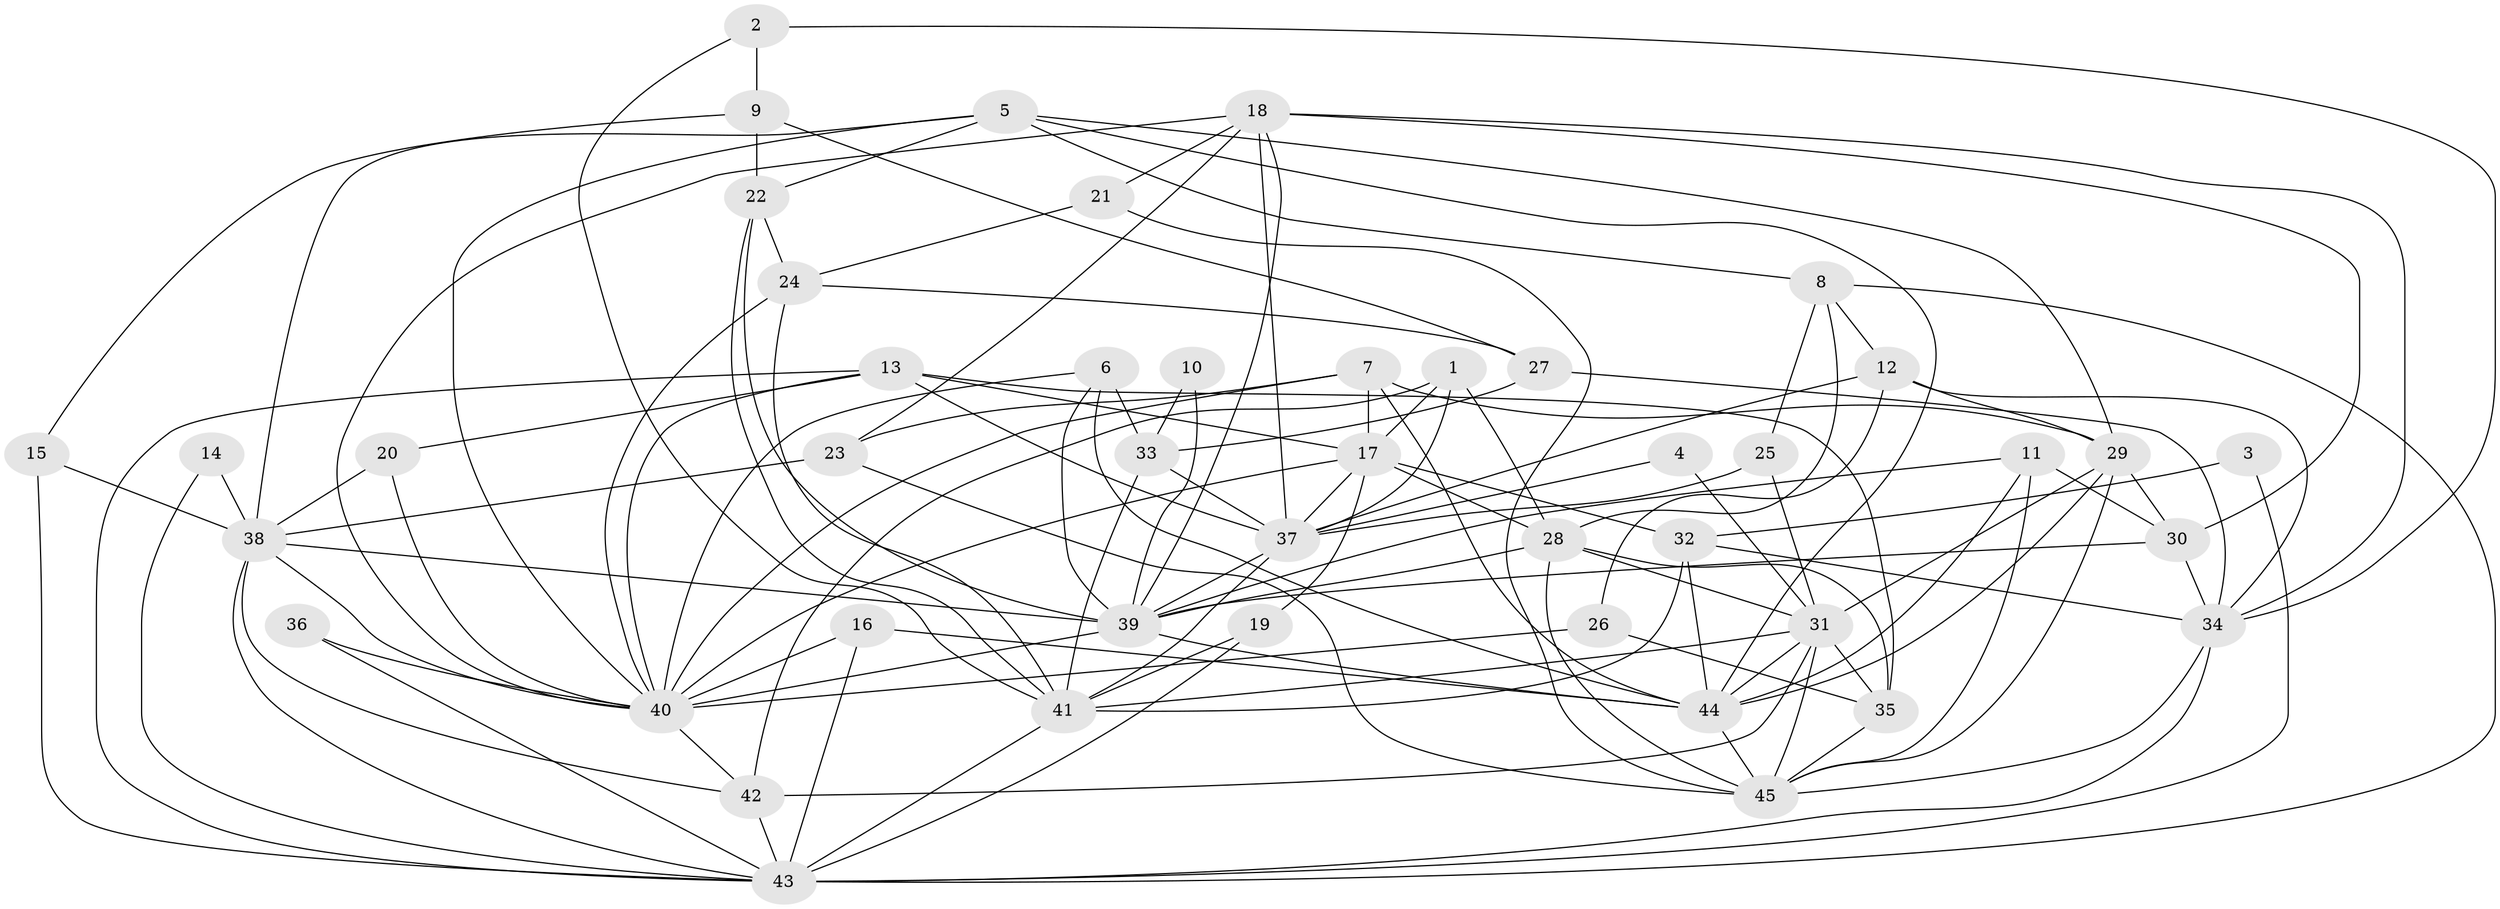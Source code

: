 // original degree distribution, {2: 0.10112359550561797, 4: 0.24719101123595505, 6: 0.06741573033707865, 3: 0.3707865168539326, 5: 0.11235955056179775, 7: 0.07865168539325842, 8: 0.02247191011235955}
// Generated by graph-tools (version 1.1) at 2025/26/03/09/25 03:26:17]
// undirected, 45 vertices, 125 edges
graph export_dot {
graph [start="1"]
  node [color=gray90,style=filled];
  1;
  2;
  3;
  4;
  5;
  6;
  7;
  8;
  9;
  10;
  11;
  12;
  13;
  14;
  15;
  16;
  17;
  18;
  19;
  20;
  21;
  22;
  23;
  24;
  25;
  26;
  27;
  28;
  29;
  30;
  31;
  32;
  33;
  34;
  35;
  36;
  37;
  38;
  39;
  40;
  41;
  42;
  43;
  44;
  45;
  1 -- 17 [weight=1.0];
  1 -- 28 [weight=1.0];
  1 -- 37 [weight=1.0];
  1 -- 42 [weight=1.0];
  2 -- 9 [weight=1.0];
  2 -- 34 [weight=1.0];
  2 -- 41 [weight=1.0];
  3 -- 32 [weight=1.0];
  3 -- 43 [weight=1.0];
  4 -- 31 [weight=1.0];
  4 -- 37 [weight=1.0];
  5 -- 8 [weight=1.0];
  5 -- 22 [weight=1.0];
  5 -- 29 [weight=1.0];
  5 -- 38 [weight=1.0];
  5 -- 40 [weight=1.0];
  5 -- 44 [weight=1.0];
  6 -- 33 [weight=1.0];
  6 -- 39 [weight=1.0];
  6 -- 40 [weight=1.0];
  6 -- 44 [weight=1.0];
  7 -- 17 [weight=1.0];
  7 -- 23 [weight=1.0];
  7 -- 29 [weight=1.0];
  7 -- 40 [weight=2.0];
  7 -- 44 [weight=1.0];
  8 -- 12 [weight=1.0];
  8 -- 25 [weight=1.0];
  8 -- 28 [weight=1.0];
  8 -- 43 [weight=1.0];
  9 -- 15 [weight=1.0];
  9 -- 22 [weight=1.0];
  9 -- 27 [weight=1.0];
  10 -- 33 [weight=1.0];
  10 -- 39 [weight=1.0];
  11 -- 30 [weight=1.0];
  11 -- 39 [weight=1.0];
  11 -- 44 [weight=1.0];
  11 -- 45 [weight=1.0];
  12 -- 26 [weight=1.0];
  12 -- 29 [weight=1.0];
  12 -- 34 [weight=1.0];
  12 -- 37 [weight=1.0];
  13 -- 17 [weight=1.0];
  13 -- 20 [weight=1.0];
  13 -- 35 [weight=1.0];
  13 -- 37 [weight=1.0];
  13 -- 40 [weight=1.0];
  13 -- 43 [weight=1.0];
  14 -- 38 [weight=2.0];
  14 -- 43 [weight=1.0];
  15 -- 38 [weight=1.0];
  15 -- 43 [weight=1.0];
  16 -- 40 [weight=1.0];
  16 -- 43 [weight=1.0];
  16 -- 44 [weight=1.0];
  17 -- 19 [weight=1.0];
  17 -- 28 [weight=1.0];
  17 -- 32 [weight=1.0];
  17 -- 37 [weight=1.0];
  17 -- 40 [weight=1.0];
  18 -- 21 [weight=1.0];
  18 -- 23 [weight=1.0];
  18 -- 30 [weight=1.0];
  18 -- 34 [weight=1.0];
  18 -- 37 [weight=2.0];
  18 -- 39 [weight=1.0];
  18 -- 40 [weight=1.0];
  19 -- 41 [weight=1.0];
  19 -- 43 [weight=1.0];
  20 -- 38 [weight=1.0];
  20 -- 40 [weight=1.0];
  21 -- 24 [weight=1.0];
  21 -- 45 [weight=1.0];
  22 -- 24 [weight=1.0];
  22 -- 39 [weight=1.0];
  22 -- 41 [weight=1.0];
  23 -- 38 [weight=1.0];
  23 -- 45 [weight=1.0];
  24 -- 27 [weight=1.0];
  24 -- 40 [weight=1.0];
  24 -- 41 [weight=1.0];
  25 -- 31 [weight=1.0];
  25 -- 37 [weight=1.0];
  26 -- 35 [weight=1.0];
  26 -- 40 [weight=1.0];
  27 -- 33 [weight=1.0];
  27 -- 34 [weight=1.0];
  28 -- 31 [weight=1.0];
  28 -- 35 [weight=1.0];
  28 -- 39 [weight=1.0];
  28 -- 45 [weight=2.0];
  29 -- 30 [weight=1.0];
  29 -- 31 [weight=1.0];
  29 -- 44 [weight=1.0];
  29 -- 45 [weight=1.0];
  30 -- 34 [weight=1.0];
  30 -- 39 [weight=1.0];
  31 -- 35 [weight=1.0];
  31 -- 41 [weight=1.0];
  31 -- 42 [weight=1.0];
  31 -- 44 [weight=2.0];
  31 -- 45 [weight=1.0];
  32 -- 34 [weight=1.0];
  32 -- 41 [weight=1.0];
  32 -- 44 [weight=1.0];
  33 -- 37 [weight=1.0];
  33 -- 41 [weight=1.0];
  34 -- 43 [weight=1.0];
  34 -- 45 [weight=1.0];
  35 -- 45 [weight=1.0];
  36 -- 40 [weight=1.0];
  36 -- 43 [weight=1.0];
  37 -- 39 [weight=1.0];
  37 -- 41 [weight=1.0];
  38 -- 39 [weight=1.0];
  38 -- 40 [weight=1.0];
  38 -- 42 [weight=1.0];
  38 -- 43 [weight=1.0];
  39 -- 40 [weight=1.0];
  39 -- 44 [weight=1.0];
  40 -- 42 [weight=1.0];
  41 -- 43 [weight=1.0];
  42 -- 43 [weight=1.0];
  44 -- 45 [weight=1.0];
}
